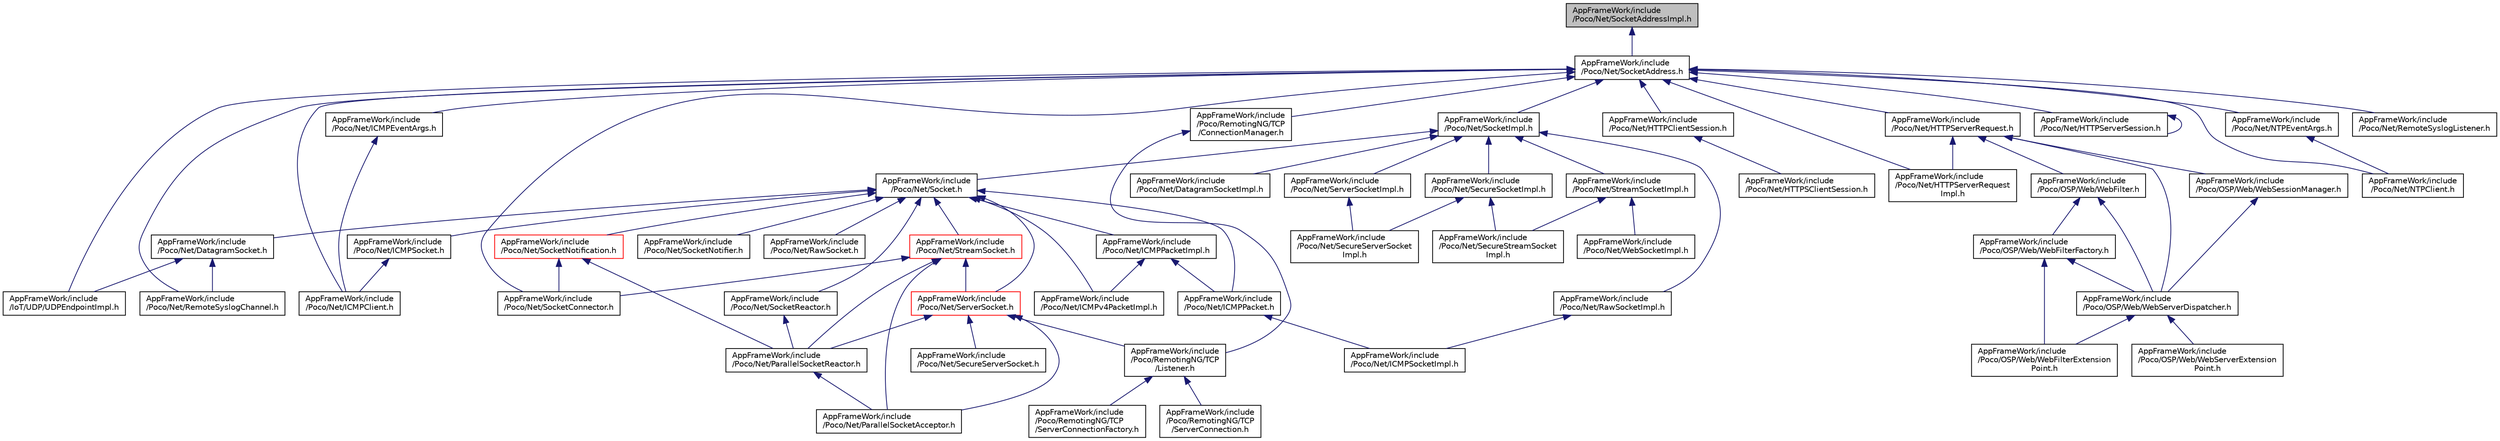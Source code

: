 digraph "AppFrameWork/include/Poco/Net/SocketAddressImpl.h"
{
 // LATEX_PDF_SIZE
  edge [fontname="Helvetica",fontsize="10",labelfontname="Helvetica",labelfontsize="10"];
  node [fontname="Helvetica",fontsize="10",shape=record];
  Node1 [label="AppFrameWork/include\l/Poco/Net/SocketAddressImpl.h",height=0.2,width=0.4,color="black", fillcolor="grey75", style="filled", fontcolor="black",tooltip=" "];
  Node1 -> Node2 [dir="back",color="midnightblue",fontsize="10",style="solid",fontname="Helvetica"];
  Node2 [label="AppFrameWork/include\l/Poco/Net/SocketAddress.h",height=0.2,width=0.4,color="black", fillcolor="white", style="filled",URL="$SocketAddress_8h.html",tooltip=" "];
  Node2 -> Node3 [dir="back",color="midnightblue",fontsize="10",style="solid",fontname="Helvetica"];
  Node3 [label="AppFrameWork/include\l/IoT/UDP/UDPEndpointImpl.h",height=0.2,width=0.4,color="black", fillcolor="white", style="filled",URL="$UDPEndpointImpl_8h.html",tooltip=" "];
  Node2 -> Node4 [dir="back",color="midnightblue",fontsize="10",style="solid",fontname="Helvetica"];
  Node4 [label="AppFrameWork/include\l/Poco/Net/HTTPClientSession.h",height=0.2,width=0.4,color="black", fillcolor="white", style="filled",URL="$HTTPClientSession_8h.html",tooltip=" "];
  Node4 -> Node5 [dir="back",color="midnightblue",fontsize="10",style="solid",fontname="Helvetica"];
  Node5 [label="AppFrameWork/include\l/Poco/Net/HTTPSClientSession.h",height=0.2,width=0.4,color="black", fillcolor="white", style="filled",URL="$HTTPSClientSession_8h.html",tooltip=" "];
  Node2 -> Node6 [dir="back",color="midnightblue",fontsize="10",style="solid",fontname="Helvetica"];
  Node6 [label="AppFrameWork/include\l/Poco/Net/HTTPServerRequest.h",height=0.2,width=0.4,color="black", fillcolor="white", style="filled",URL="$HTTPServerRequest_8h.html",tooltip=" "];
  Node6 -> Node7 [dir="back",color="midnightblue",fontsize="10",style="solid",fontname="Helvetica"];
  Node7 [label="AppFrameWork/include\l/Poco/Net/HTTPServerRequest\lImpl.h",height=0.2,width=0.4,color="black", fillcolor="white", style="filled",URL="$HTTPServerRequestImpl_8h.html",tooltip=" "];
  Node6 -> Node8 [dir="back",color="midnightblue",fontsize="10",style="solid",fontname="Helvetica"];
  Node8 [label="AppFrameWork/include\l/Poco/OSP/Web/WebFilter.h",height=0.2,width=0.4,color="black", fillcolor="white", style="filled",URL="$WebFilter_8h.html",tooltip=" "];
  Node8 -> Node9 [dir="back",color="midnightblue",fontsize="10",style="solid",fontname="Helvetica"];
  Node9 [label="AppFrameWork/include\l/Poco/OSP/Web/WebFilterFactory.h",height=0.2,width=0.4,color="black", fillcolor="white", style="filled",URL="$WebFilterFactory_8h.html",tooltip=" "];
  Node9 -> Node10 [dir="back",color="midnightblue",fontsize="10",style="solid",fontname="Helvetica"];
  Node10 [label="AppFrameWork/include\l/Poco/OSP/Web/WebFilterExtension\lPoint.h",height=0.2,width=0.4,color="black", fillcolor="white", style="filled",URL="$WebFilterExtensionPoint_8h.html",tooltip=" "];
  Node9 -> Node11 [dir="back",color="midnightblue",fontsize="10",style="solid",fontname="Helvetica"];
  Node11 [label="AppFrameWork/include\l/Poco/OSP/Web/WebServerDispatcher.h",height=0.2,width=0.4,color="black", fillcolor="white", style="filled",URL="$WebServerDispatcher_8h.html",tooltip=" "];
  Node11 -> Node10 [dir="back",color="midnightblue",fontsize="10",style="solid",fontname="Helvetica"];
  Node11 -> Node12 [dir="back",color="midnightblue",fontsize="10",style="solid",fontname="Helvetica"];
  Node12 [label="AppFrameWork/include\l/Poco/OSP/Web/WebServerExtension\lPoint.h",height=0.2,width=0.4,color="black", fillcolor="white", style="filled",URL="$WebServerExtensionPoint_8h.html",tooltip=" "];
  Node8 -> Node11 [dir="back",color="midnightblue",fontsize="10",style="solid",fontname="Helvetica"];
  Node6 -> Node11 [dir="back",color="midnightblue",fontsize="10",style="solid",fontname="Helvetica"];
  Node6 -> Node13 [dir="back",color="midnightblue",fontsize="10",style="solid",fontname="Helvetica"];
  Node13 [label="AppFrameWork/include\l/Poco/OSP/Web/WebSessionManager.h",height=0.2,width=0.4,color="black", fillcolor="white", style="filled",URL="$WebSessionManager_8h.html",tooltip=" "];
  Node13 -> Node11 [dir="back",color="midnightblue",fontsize="10",style="solid",fontname="Helvetica"];
  Node2 -> Node7 [dir="back",color="midnightblue",fontsize="10",style="solid",fontname="Helvetica"];
  Node2 -> Node14 [dir="back",color="midnightblue",fontsize="10",style="solid",fontname="Helvetica"];
  Node14 [label="AppFrameWork/include\l/Poco/Net/HTTPServerSession.h",height=0.2,width=0.4,color="black", fillcolor="white", style="filled",URL="$HTTPServerSession_8h.html",tooltip=" "];
  Node14 -> Node14 [dir="back",color="midnightblue",fontsize="10",style="solid",fontname="Helvetica"];
  Node2 -> Node15 [dir="back",color="midnightblue",fontsize="10",style="solid",fontname="Helvetica"];
  Node15 [label="AppFrameWork/include\l/Poco/Net/ICMPClient.h",height=0.2,width=0.4,color="black", fillcolor="white", style="filled",URL="$ICMPClient_8h.html",tooltip=" "];
  Node2 -> Node16 [dir="back",color="midnightblue",fontsize="10",style="solid",fontname="Helvetica"];
  Node16 [label="AppFrameWork/include\l/Poco/Net/ICMPEventArgs.h",height=0.2,width=0.4,color="black", fillcolor="white", style="filled",URL="$ICMPEventArgs_8h.html",tooltip=" "];
  Node16 -> Node15 [dir="back",color="midnightblue",fontsize="10",style="solid",fontname="Helvetica"];
  Node2 -> Node17 [dir="back",color="midnightblue",fontsize="10",style="solid",fontname="Helvetica"];
  Node17 [label="AppFrameWork/include\l/Poco/Net/NTPClient.h",height=0.2,width=0.4,color="black", fillcolor="white", style="filled",URL="$NTPClient_8h.html",tooltip=" "];
  Node2 -> Node18 [dir="back",color="midnightblue",fontsize="10",style="solid",fontname="Helvetica"];
  Node18 [label="AppFrameWork/include\l/Poco/Net/NTPEventArgs.h",height=0.2,width=0.4,color="black", fillcolor="white", style="filled",URL="$NTPEventArgs_8h.html",tooltip=" "];
  Node18 -> Node17 [dir="back",color="midnightblue",fontsize="10",style="solid",fontname="Helvetica"];
  Node2 -> Node19 [dir="back",color="midnightblue",fontsize="10",style="solid",fontname="Helvetica"];
  Node19 [label="AppFrameWork/include\l/Poco/Net/RemoteSyslogChannel.h",height=0.2,width=0.4,color="black", fillcolor="white", style="filled",URL="$RemoteSyslogChannel_8h.html",tooltip=" "];
  Node2 -> Node20 [dir="back",color="midnightblue",fontsize="10",style="solid",fontname="Helvetica"];
  Node20 [label="AppFrameWork/include\l/Poco/Net/RemoteSyslogListener.h",height=0.2,width=0.4,color="black", fillcolor="white", style="filled",URL="$RemoteSyslogListener_8h.html",tooltip=" "];
  Node2 -> Node21 [dir="back",color="midnightblue",fontsize="10",style="solid",fontname="Helvetica"];
  Node21 [label="AppFrameWork/include\l/Poco/Net/SocketConnector.h",height=0.2,width=0.4,color="black", fillcolor="white", style="filled",URL="$SocketConnector_8h.html",tooltip=" "];
  Node2 -> Node22 [dir="back",color="midnightblue",fontsize="10",style="solid",fontname="Helvetica"];
  Node22 [label="AppFrameWork/include\l/Poco/Net/SocketImpl.h",height=0.2,width=0.4,color="black", fillcolor="white", style="filled",URL="$SocketImpl_8h.html",tooltip=" "];
  Node22 -> Node23 [dir="back",color="midnightblue",fontsize="10",style="solid",fontname="Helvetica"];
  Node23 [label="AppFrameWork/include\l/Poco/Net/DatagramSocketImpl.h",height=0.2,width=0.4,color="black", fillcolor="white", style="filled",URL="$DatagramSocketImpl_8h.html",tooltip=" "];
  Node22 -> Node24 [dir="back",color="midnightblue",fontsize="10",style="solid",fontname="Helvetica"];
  Node24 [label="AppFrameWork/include\l/Poco/Net/RawSocketImpl.h",height=0.2,width=0.4,color="black", fillcolor="white", style="filled",URL="$RawSocketImpl_8h.html",tooltip=" "];
  Node24 -> Node25 [dir="back",color="midnightblue",fontsize="10",style="solid",fontname="Helvetica"];
  Node25 [label="AppFrameWork/include\l/Poco/Net/ICMPSocketImpl.h",height=0.2,width=0.4,color="black", fillcolor="white", style="filled",URL="$ICMPSocketImpl_8h.html",tooltip=" "];
  Node22 -> Node26 [dir="back",color="midnightblue",fontsize="10",style="solid",fontname="Helvetica"];
  Node26 [label="AppFrameWork/include\l/Poco/Net/SecureSocketImpl.h",height=0.2,width=0.4,color="black", fillcolor="white", style="filled",URL="$SecureSocketImpl_8h.html",tooltip=" "];
  Node26 -> Node27 [dir="back",color="midnightblue",fontsize="10",style="solid",fontname="Helvetica"];
  Node27 [label="AppFrameWork/include\l/Poco/Net/SecureServerSocket\lImpl.h",height=0.2,width=0.4,color="black", fillcolor="white", style="filled",URL="$SecureServerSocketImpl_8h.html",tooltip=" "];
  Node26 -> Node28 [dir="back",color="midnightblue",fontsize="10",style="solid",fontname="Helvetica"];
  Node28 [label="AppFrameWork/include\l/Poco/Net/SecureStreamSocket\lImpl.h",height=0.2,width=0.4,color="black", fillcolor="white", style="filled",URL="$SecureStreamSocketImpl_8h.html",tooltip=" "];
  Node22 -> Node29 [dir="back",color="midnightblue",fontsize="10",style="solid",fontname="Helvetica"];
  Node29 [label="AppFrameWork/include\l/Poco/Net/ServerSocketImpl.h",height=0.2,width=0.4,color="black", fillcolor="white", style="filled",URL="$ServerSocketImpl_8h.html",tooltip=" "];
  Node29 -> Node27 [dir="back",color="midnightblue",fontsize="10",style="solid",fontname="Helvetica"];
  Node22 -> Node30 [dir="back",color="midnightblue",fontsize="10",style="solid",fontname="Helvetica"];
  Node30 [label="AppFrameWork/include\l/Poco/Net/Socket.h",height=0.2,width=0.4,color="black", fillcolor="white", style="filled",URL="$Socket_8h.html",tooltip=" "];
  Node30 -> Node31 [dir="back",color="midnightblue",fontsize="10",style="solid",fontname="Helvetica"];
  Node31 [label="AppFrameWork/include\l/Poco/Net/DatagramSocket.h",height=0.2,width=0.4,color="black", fillcolor="white", style="filled",URL="$DatagramSocket_8h.html",tooltip=" "];
  Node31 -> Node3 [dir="back",color="midnightblue",fontsize="10",style="solid",fontname="Helvetica"];
  Node31 -> Node19 [dir="back",color="midnightblue",fontsize="10",style="solid",fontname="Helvetica"];
  Node30 -> Node32 [dir="back",color="midnightblue",fontsize="10",style="solid",fontname="Helvetica"];
  Node32 [label="AppFrameWork/include\l/Poco/Net/ICMPPacket.h",height=0.2,width=0.4,color="black", fillcolor="white", style="filled",URL="$ICMPPacket_8h.html",tooltip=" "];
  Node32 -> Node25 [dir="back",color="midnightblue",fontsize="10",style="solid",fontname="Helvetica"];
  Node30 -> Node33 [dir="back",color="midnightblue",fontsize="10",style="solid",fontname="Helvetica"];
  Node33 [label="AppFrameWork/include\l/Poco/Net/ICMPPacketImpl.h",height=0.2,width=0.4,color="black", fillcolor="white", style="filled",URL="$ICMPPacketImpl_8h.html",tooltip=" "];
  Node33 -> Node32 [dir="back",color="midnightblue",fontsize="10",style="solid",fontname="Helvetica"];
  Node33 -> Node34 [dir="back",color="midnightblue",fontsize="10",style="solid",fontname="Helvetica"];
  Node34 [label="AppFrameWork/include\l/Poco/Net/ICMPv4PacketImpl.h",height=0.2,width=0.4,color="black", fillcolor="white", style="filled",URL="$ICMPv4PacketImpl_8h.html",tooltip=" "];
  Node30 -> Node35 [dir="back",color="midnightblue",fontsize="10",style="solid",fontname="Helvetica"];
  Node35 [label="AppFrameWork/include\l/Poco/Net/ICMPSocket.h",height=0.2,width=0.4,color="black", fillcolor="white", style="filled",URL="$ICMPSocket_8h.html",tooltip=" "];
  Node35 -> Node15 [dir="back",color="midnightblue",fontsize="10",style="solid",fontname="Helvetica"];
  Node30 -> Node34 [dir="back",color="midnightblue",fontsize="10",style="solid",fontname="Helvetica"];
  Node30 -> Node36 [dir="back",color="midnightblue",fontsize="10",style="solid",fontname="Helvetica"];
  Node36 [label="AppFrameWork/include\l/Poco/Net/RawSocket.h",height=0.2,width=0.4,color="black", fillcolor="white", style="filled",URL="$RawSocket_8h.html",tooltip=" "];
  Node30 -> Node37 [dir="back",color="midnightblue",fontsize="10",style="solid",fontname="Helvetica"];
  Node37 [label="AppFrameWork/include\l/Poco/Net/ServerSocket.h",height=0.2,width=0.4,color="red", fillcolor="white", style="filled",URL="$ServerSocket_8h.html",tooltip=" "];
  Node37 -> Node38 [dir="back",color="midnightblue",fontsize="10",style="solid",fontname="Helvetica"];
  Node38 [label="AppFrameWork/include\l/Poco/Net/ParallelSocketAcceptor.h",height=0.2,width=0.4,color="black", fillcolor="white", style="filled",URL="$ParallelSocketAcceptor_8h.html",tooltip=" "];
  Node37 -> Node39 [dir="back",color="midnightblue",fontsize="10",style="solid",fontname="Helvetica"];
  Node39 [label="AppFrameWork/include\l/Poco/Net/ParallelSocketReactor.h",height=0.2,width=0.4,color="black", fillcolor="white", style="filled",URL="$ParallelSocketReactor_8h.html",tooltip=" "];
  Node39 -> Node38 [dir="back",color="midnightblue",fontsize="10",style="solid",fontname="Helvetica"];
  Node37 -> Node40 [dir="back",color="midnightblue",fontsize="10",style="solid",fontname="Helvetica"];
  Node40 [label="AppFrameWork/include\l/Poco/Net/SecureServerSocket.h",height=0.2,width=0.4,color="black", fillcolor="white", style="filled",URL="$SecureServerSocket_8h.html",tooltip=" "];
  Node37 -> Node44 [dir="back",color="midnightblue",fontsize="10",style="solid",fontname="Helvetica"];
  Node44 [label="AppFrameWork/include\l/Poco/RemotingNG/TCP\l/Listener.h",height=0.2,width=0.4,color="black", fillcolor="white", style="filled",URL="$TCP_2Listener_8h.html",tooltip=" "];
  Node44 -> Node45 [dir="back",color="midnightblue",fontsize="10",style="solid",fontname="Helvetica"];
  Node45 [label="AppFrameWork/include\l/Poco/RemotingNG/TCP\l/ServerConnection.h",height=0.2,width=0.4,color="black", fillcolor="white", style="filled",URL="$ServerConnection_8h.html",tooltip=" "];
  Node44 -> Node46 [dir="back",color="midnightblue",fontsize="10",style="solid",fontname="Helvetica"];
  Node46 [label="AppFrameWork/include\l/Poco/RemotingNG/TCP\l/ServerConnectionFactory.h",height=0.2,width=0.4,color="black", fillcolor="white", style="filled",URL="$ServerConnectionFactory_8h.html",tooltip=" "];
  Node30 -> Node47 [dir="back",color="midnightblue",fontsize="10",style="solid",fontname="Helvetica"];
  Node47 [label="AppFrameWork/include\l/Poco/Net/SocketNotification.h",height=0.2,width=0.4,color="red", fillcolor="white", style="filled",URL="$SocketNotification_8h.html",tooltip=" "];
  Node47 -> Node39 [dir="back",color="midnightblue",fontsize="10",style="solid",fontname="Helvetica"];
  Node47 -> Node21 [dir="back",color="midnightblue",fontsize="10",style="solid",fontname="Helvetica"];
  Node30 -> Node48 [dir="back",color="midnightblue",fontsize="10",style="solid",fontname="Helvetica"];
  Node48 [label="AppFrameWork/include\l/Poco/Net/SocketNotifier.h",height=0.2,width=0.4,color="black", fillcolor="white", style="filled",URL="$SocketNotifier_8h.html",tooltip=" "];
  Node30 -> Node49 [dir="back",color="midnightblue",fontsize="10",style="solid",fontname="Helvetica"];
  Node49 [label="AppFrameWork/include\l/Poco/Net/SocketReactor.h",height=0.2,width=0.4,color="black", fillcolor="white", style="filled",URL="$SocketReactor_8h.html",tooltip=" "];
  Node49 -> Node39 [dir="back",color="midnightblue",fontsize="10",style="solid",fontname="Helvetica"];
  Node30 -> Node50 [dir="back",color="midnightblue",fontsize="10",style="solid",fontname="Helvetica"];
  Node50 [label="AppFrameWork/include\l/Poco/Net/StreamSocket.h",height=0.2,width=0.4,color="red", fillcolor="white", style="filled",URL="$StreamSocket_8h.html",tooltip=" "];
  Node50 -> Node38 [dir="back",color="midnightblue",fontsize="10",style="solid",fontname="Helvetica"];
  Node50 -> Node39 [dir="back",color="midnightblue",fontsize="10",style="solid",fontname="Helvetica"];
  Node50 -> Node37 [dir="back",color="midnightblue",fontsize="10",style="solid",fontname="Helvetica"];
  Node50 -> Node21 [dir="back",color="midnightblue",fontsize="10",style="solid",fontname="Helvetica"];
  Node22 -> Node78 [dir="back",color="midnightblue",fontsize="10",style="solid",fontname="Helvetica"];
  Node78 [label="AppFrameWork/include\l/Poco/Net/StreamSocketImpl.h",height=0.2,width=0.4,color="black", fillcolor="white", style="filled",URL="$StreamSocketImpl_8h.html",tooltip=" "];
  Node78 -> Node28 [dir="back",color="midnightblue",fontsize="10",style="solid",fontname="Helvetica"];
  Node78 -> Node79 [dir="back",color="midnightblue",fontsize="10",style="solid",fontname="Helvetica"];
  Node79 [label="AppFrameWork/include\l/Poco/Net/WebSocketImpl.h",height=0.2,width=0.4,color="black", fillcolor="white", style="filled",URL="$WebSocketImpl_8h.html",tooltip=" "];
  Node2 -> Node71 [dir="back",color="midnightblue",fontsize="10",style="solid",fontname="Helvetica"];
  Node71 [label="AppFrameWork/include\l/Poco/RemotingNG/TCP\l/ConnectionManager.h",height=0.2,width=0.4,color="black", fillcolor="white", style="filled",URL="$ConnectionManager_8h.html",tooltip=" "];
  Node71 -> Node44 [dir="back",color="midnightblue",fontsize="10",style="solid",fontname="Helvetica"];
}
